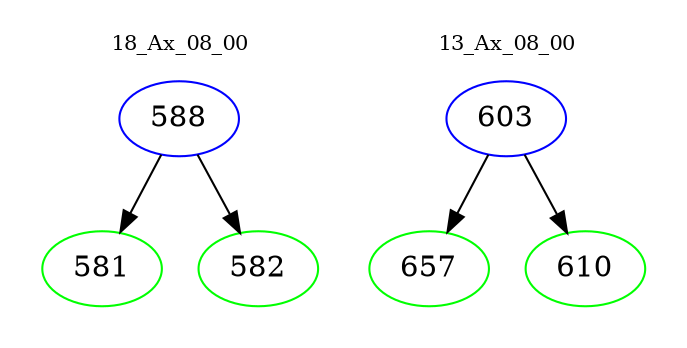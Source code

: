 digraph{
subgraph cluster_0 {
color = white
label = "18_Ax_08_00";
fontsize=10;
T0_588 [label="588", color="blue"]
T0_588 -> T0_581 [color="black"]
T0_581 [label="581", color="green"]
T0_588 -> T0_582 [color="black"]
T0_582 [label="582", color="green"]
}
subgraph cluster_1 {
color = white
label = "13_Ax_08_00";
fontsize=10;
T1_603 [label="603", color="blue"]
T1_603 -> T1_657 [color="black"]
T1_657 [label="657", color="green"]
T1_603 -> T1_610 [color="black"]
T1_610 [label="610", color="green"]
}
}
